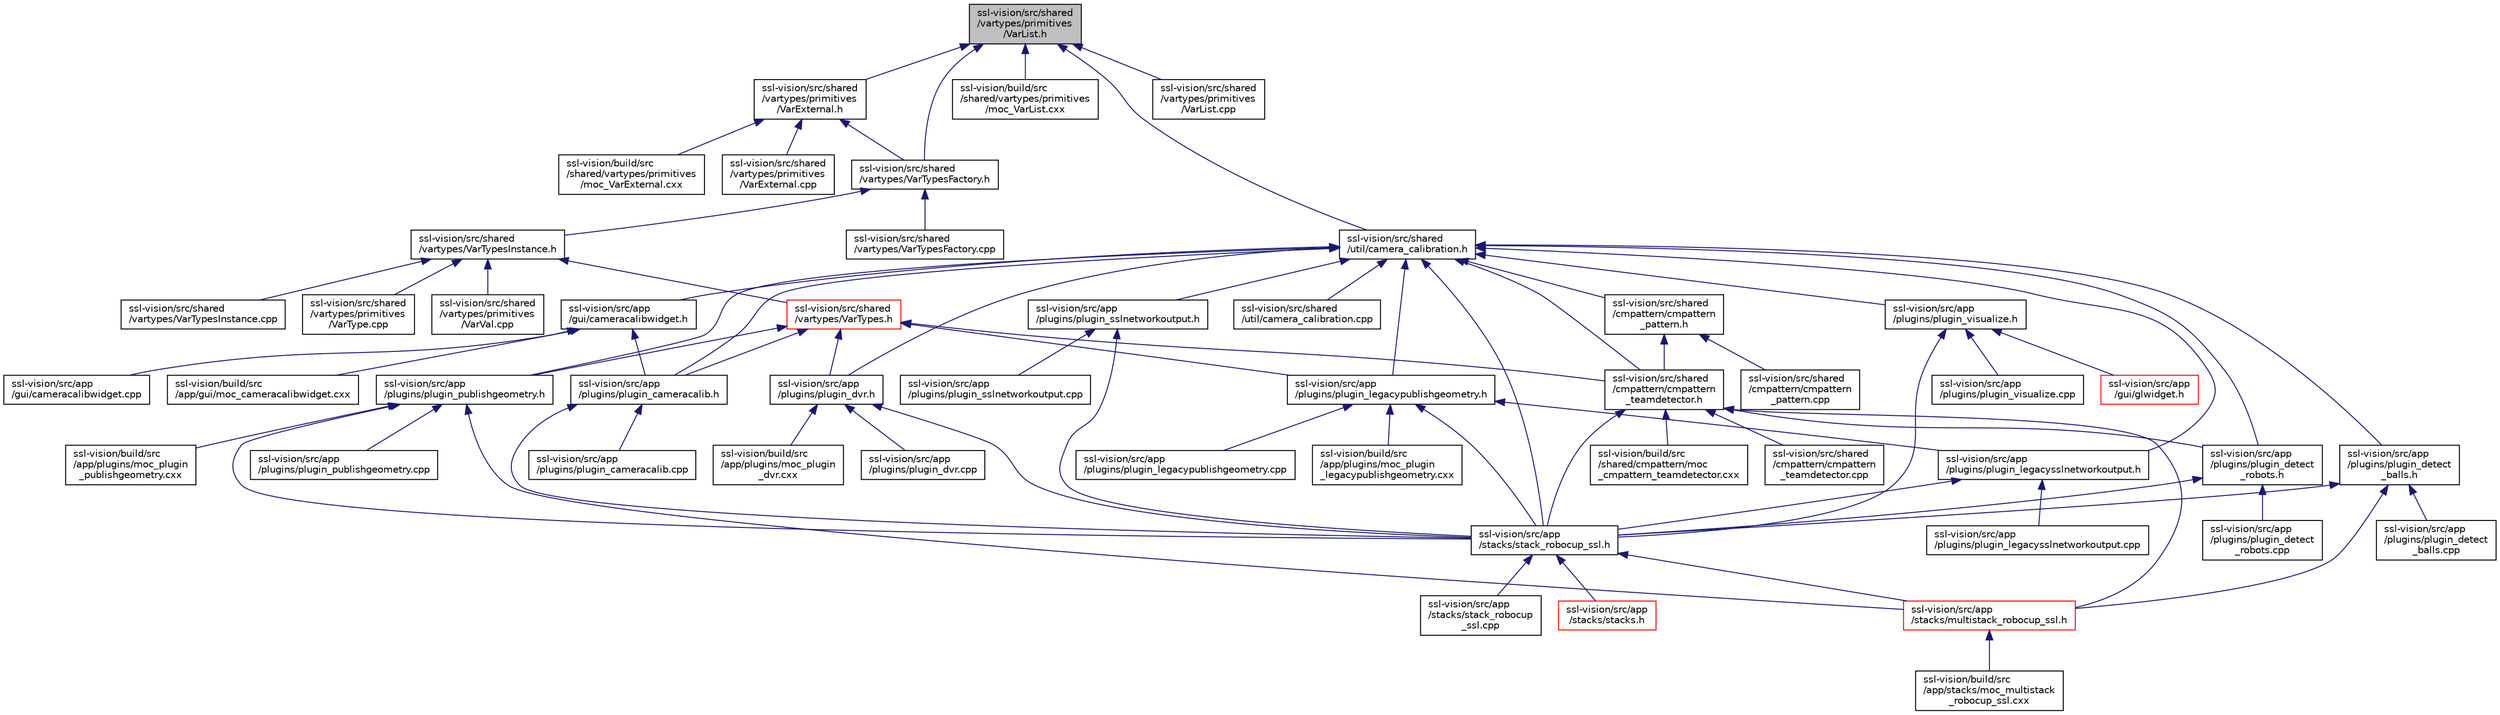 digraph "ssl-vision/src/shared/vartypes/primitives/VarList.h"
{
 // INTERACTIVE_SVG=YES
  edge [fontname="Helvetica",fontsize="10",labelfontname="Helvetica",labelfontsize="10"];
  node [fontname="Helvetica",fontsize="10",shape=record];
  Node1 [label="ssl-vision/src/shared\l/vartypes/primitives\l/VarList.h",height=0.2,width=0.4,color="black", fillcolor="grey75", style="filled", fontcolor="black"];
  Node1 -> Node2 [dir="back",color="midnightblue",fontsize="10",style="solid",fontname="Helvetica"];
  Node2 [label="ssl-vision/src/shared\l/vartypes/primitives\l/VarExternal.h",height=0.2,width=0.4,color="black", fillcolor="white", style="filled",URL="$d3/d58/_var_external_8h.html",tooltip="C++ Interface: VarExternal. "];
  Node2 -> Node3 [dir="back",color="midnightblue",fontsize="10",style="solid",fontname="Helvetica"];
  Node3 [label="ssl-vision/build/src\l/shared/vartypes/primitives\l/moc_VarExternal.cxx",height=0.2,width=0.4,color="black", fillcolor="white", style="filled",URL="$dd/dd5/moc___var_external_8cxx.html"];
  Node2 -> Node4 [dir="back",color="midnightblue",fontsize="10",style="solid",fontname="Helvetica"];
  Node4 [label="ssl-vision/src/shared\l/vartypes/primitives\l/VarExternal.cpp",height=0.2,width=0.4,color="black", fillcolor="white", style="filled",URL="$df/de2/_var_external_8cpp.html",tooltip="C++ Implementation: VarExternal. "];
  Node2 -> Node5 [dir="back",color="midnightblue",fontsize="10",style="solid",fontname="Helvetica"];
  Node5 [label="ssl-vision/src/shared\l/vartypes/VarTypesFactory.h",height=0.2,width=0.4,color="black", fillcolor="white", style="filled",URL="$d2/d10/_var_types_factory_8h.html"];
  Node5 -> Node6 [dir="back",color="midnightblue",fontsize="10",style="solid",fontname="Helvetica"];
  Node6 [label="ssl-vision/src/shared\l/vartypes/VarTypesInstance.h",height=0.2,width=0.4,color="black", fillcolor="white", style="filled",URL="$df/de3/_var_types_instance_8h.html"];
  Node6 -> Node7 [dir="back",color="midnightblue",fontsize="10",style="solid",fontname="Helvetica"];
  Node7 [label="ssl-vision/src/shared\l/vartypes/primitives\l/VarType.cpp",height=0.2,width=0.4,color="black", fillcolor="white", style="filled",URL="$dc/d36/_var_type_8cpp.html",tooltip="C++ Implementation: VarType. "];
  Node6 -> Node8 [dir="back",color="midnightblue",fontsize="10",style="solid",fontname="Helvetica"];
  Node8 [label="ssl-vision/src/shared\l/vartypes/primitives\l/VarVal.cpp",height=0.2,width=0.4,color="black", fillcolor="white", style="filled",URL="$d7/d8b/_var_val_8cpp.html"];
  Node6 -> Node9 [dir="back",color="midnightblue",fontsize="10",style="solid",fontname="Helvetica"];
  Node9 [label="ssl-vision/src/shared\l/vartypes/VarTypes.h",height=0.2,width=0.4,color="red", fillcolor="white", style="filled",URL="$d1/d9a/_var_types_8h.html",tooltip="The main header for the VarTypes system. "];
  Node9 -> Node10 [dir="back",color="midnightblue",fontsize="10",style="solid",fontname="Helvetica"];
  Node10 [label="ssl-vision/src/app\l/plugins/plugin_dvr.h",height=0.2,width=0.4,color="black", fillcolor="white", style="filled",URL="$d1/df0/plugin__dvr_8h.html",tooltip="C++ Interface: plugin_dvr. "];
  Node10 -> Node11 [dir="back",color="midnightblue",fontsize="10",style="solid",fontname="Helvetica"];
  Node11 [label="ssl-vision/build/src\l/app/plugins/moc_plugin\l_dvr.cxx",height=0.2,width=0.4,color="black", fillcolor="white", style="filled",URL="$d3/dfa/moc__plugin__dvr_8cxx.html"];
  Node10 -> Node12 [dir="back",color="midnightblue",fontsize="10",style="solid",fontname="Helvetica"];
  Node12 [label="ssl-vision/src/app\l/stacks/stack_robocup_ssl.h",height=0.2,width=0.4,color="black", fillcolor="white", style="filled",URL="$d1/d92/stack__robocup__ssl_8h.html",tooltip="C++ Interface: stack_robocup_ssl. "];
  Node12 -> Node13 [dir="back",color="midnightblue",fontsize="10",style="solid",fontname="Helvetica"];
  Node13 [label="ssl-vision/src/app\l/stacks/multistack_robocup_ssl.h",height=0.2,width=0.4,color="red", fillcolor="white", style="filled",URL="$db/dc2/multistack__robocup__ssl_8h.html",tooltip="C++ Interface: multistack_robocup_ssl. "];
  Node13 -> Node14 [dir="back",color="midnightblue",fontsize="10",style="solid",fontname="Helvetica"];
  Node14 [label="ssl-vision/build/src\l/app/stacks/moc_multistack\l_robocup_ssl.cxx",height=0.2,width=0.4,color="black", fillcolor="white", style="filled",URL="$dc/de2/moc__multistack__robocup__ssl_8cxx.html"];
  Node12 -> Node15 [dir="back",color="midnightblue",fontsize="10",style="solid",fontname="Helvetica"];
  Node15 [label="ssl-vision/src/app\l/stacks/stacks.h",height=0.2,width=0.4,color="red", fillcolor="white", style="filled",URL="$dc/d3f/stacks_8h.html",tooltip="A collection of single-camera vision stacks. "];
  Node12 -> Node16 [dir="back",color="midnightblue",fontsize="10",style="solid",fontname="Helvetica"];
  Node16 [label="ssl-vision/src/app\l/stacks/stack_robocup\l_ssl.cpp",height=0.2,width=0.4,color="black", fillcolor="white", style="filled",URL="$dd/d8b/stack__robocup__ssl_8cpp.html",tooltip="C++ Implementation: stack_robocup_ssl. "];
  Node10 -> Node17 [dir="back",color="midnightblue",fontsize="10",style="solid",fontname="Helvetica"];
  Node17 [label="ssl-vision/src/app\l/plugins/plugin_dvr.cpp",height=0.2,width=0.4,color="black", fillcolor="white", style="filled",URL="$d5/d9e/plugin__dvr_8cpp.html",tooltip="C++ Implementation: plugin_dvr. "];
  Node9 -> Node18 [dir="back",color="midnightblue",fontsize="10",style="solid",fontname="Helvetica"];
  Node18 [label="ssl-vision/src/app\l/plugins/plugin_legacypublishgeometry.h",height=0.2,width=0.4,color="black", fillcolor="white", style="filled",URL="$d7/db2/plugin__legacypublishgeometry_8h.html",tooltip="C++ Interface: plugin_legacypublishgeometry. "];
  Node18 -> Node19 [dir="back",color="midnightblue",fontsize="10",style="solid",fontname="Helvetica"];
  Node19 [label="ssl-vision/build/src\l/app/plugins/moc_plugin\l_legacypublishgeometry.cxx",height=0.2,width=0.4,color="black", fillcolor="white", style="filled",URL="$d1/de1/moc__plugin__legacypublishgeometry_8cxx.html"];
  Node18 -> Node12 [dir="back",color="midnightblue",fontsize="10",style="solid",fontname="Helvetica"];
  Node18 -> Node20 [dir="back",color="midnightblue",fontsize="10",style="solid",fontname="Helvetica"];
  Node20 [label="ssl-vision/src/app\l/plugins/plugin_legacypublishgeometry.cpp",height=0.2,width=0.4,color="black", fillcolor="white", style="filled",URL="$d8/d71/plugin__legacypublishgeometry_8cpp.html",tooltip="C++ Implementation: plugin_legacypublishgeometry. "];
  Node18 -> Node21 [dir="back",color="midnightblue",fontsize="10",style="solid",fontname="Helvetica"];
  Node21 [label="ssl-vision/src/app\l/plugins/plugin_legacysslnetworkoutput.h",height=0.2,width=0.4,color="black", fillcolor="white", style="filled",URL="$d9/db9/plugin__legacysslnetworkoutput_8h.html",tooltip="C++ Interface: plugin_legacysslnetworkoutput. "];
  Node21 -> Node12 [dir="back",color="midnightblue",fontsize="10",style="solid",fontname="Helvetica"];
  Node21 -> Node22 [dir="back",color="midnightblue",fontsize="10",style="solid",fontname="Helvetica"];
  Node22 [label="ssl-vision/src/app\l/plugins/plugin_legacysslnetworkoutput.cpp",height=0.2,width=0.4,color="black", fillcolor="white", style="filled",URL="$d2/dc6/plugin__legacysslnetworkoutput_8cpp.html",tooltip="C++ Implementation: plugin_legacysslnetworkoutput. "];
  Node9 -> Node23 [dir="back",color="midnightblue",fontsize="10",style="solid",fontname="Helvetica"];
  Node23 [label="ssl-vision/src/app\l/plugins/plugin_publishgeometry.h",height=0.2,width=0.4,color="black", fillcolor="white", style="filled",URL="$d8/d45/plugin__publishgeometry_8h.html",tooltip="C++ Interface: plugin_publishgeometry. "];
  Node23 -> Node24 [dir="back",color="midnightblue",fontsize="10",style="solid",fontname="Helvetica"];
  Node24 [label="ssl-vision/build/src\l/app/plugins/moc_plugin\l_publishgeometry.cxx",height=0.2,width=0.4,color="black", fillcolor="white", style="filled",URL="$df/d81/moc__plugin__publishgeometry_8cxx.html"];
  Node23 -> Node12 [dir="back",color="midnightblue",fontsize="10",style="solid",fontname="Helvetica"];
  Node23 -> Node13 [dir="back",color="midnightblue",fontsize="10",style="solid",fontname="Helvetica"];
  Node23 -> Node25 [dir="back",color="midnightblue",fontsize="10",style="solid",fontname="Helvetica"];
  Node25 [label="ssl-vision/src/app\l/plugins/plugin_publishgeometry.cpp",height=0.2,width=0.4,color="black", fillcolor="white", style="filled",URL="$da/dcc/plugin__publishgeometry_8cpp.html",tooltip="C++ Implementation: plugin_publishgeometry. "];
  Node9 -> Node26 [dir="back",color="midnightblue",fontsize="10",style="solid",fontname="Helvetica"];
  Node26 [label="ssl-vision/src/shared\l/cmpattern/cmpattern\l_teamdetector.h",height=0.2,width=0.4,color="black", fillcolor="white", style="filled",URL="$dc/d90/cmpattern__teamdetector_8h.html",tooltip="C++ Interface: teamdetector. "];
  Node26 -> Node12 [dir="back",color="midnightblue",fontsize="10",style="solid",fontname="Helvetica"];
  Node26 -> Node13 [dir="back",color="midnightblue",fontsize="10",style="solid",fontname="Helvetica"];
  Node26 -> Node27 [dir="back",color="midnightblue",fontsize="10",style="solid",fontname="Helvetica"];
  Node27 [label="ssl-vision/build/src\l/shared/cmpattern/moc\l_cmpattern_teamdetector.cxx",height=0.2,width=0.4,color="black", fillcolor="white", style="filled",URL="$dd/dc8/moc__cmpattern__teamdetector_8cxx.html"];
  Node26 -> Node28 [dir="back",color="midnightblue",fontsize="10",style="solid",fontname="Helvetica"];
  Node28 [label="ssl-vision/src/app\l/plugins/plugin_detect\l_robots.h",height=0.2,width=0.4,color="black", fillcolor="white", style="filled",URL="$d6/d37/plugin__detect__robots_8h.html",tooltip="C++ Interface: plugin_detect_robots. "];
  Node28 -> Node12 [dir="back",color="midnightblue",fontsize="10",style="solid",fontname="Helvetica"];
  Node28 -> Node29 [dir="back",color="midnightblue",fontsize="10",style="solid",fontname="Helvetica"];
  Node29 [label="ssl-vision/src/app\l/plugins/plugin_detect\l_robots.cpp",height=0.2,width=0.4,color="black", fillcolor="white", style="filled",URL="$dc/d1c/plugin__detect__robots_8cpp.html",tooltip="C++ Implementation: plugin_detect_robots. "];
  Node26 -> Node30 [dir="back",color="midnightblue",fontsize="10",style="solid",fontname="Helvetica"];
  Node30 [label="ssl-vision/src/shared\l/cmpattern/cmpattern\l_teamdetector.cpp",height=0.2,width=0.4,color="black", fillcolor="white", style="filled",URL="$db/d5a/cmpattern__teamdetector_8cpp.html",tooltip="C++ Implementation: teamdetector. "];
  Node9 -> Node31 [dir="back",color="midnightblue",fontsize="10",style="solid",fontname="Helvetica"];
  Node31 [label="ssl-vision/src/app\l/plugins/plugin_cameracalib.h",height=0.2,width=0.4,color="black", fillcolor="white", style="filled",URL="$da/d18/plugin__cameracalib_8h.html",tooltip="C++ Interface: plugin_cameracalib. "];
  Node31 -> Node12 [dir="back",color="midnightblue",fontsize="10",style="solid",fontname="Helvetica"];
  Node31 -> Node32 [dir="back",color="midnightblue",fontsize="10",style="solid",fontname="Helvetica"];
  Node32 [label="ssl-vision/src/app\l/plugins/plugin_cameracalib.cpp",height=0.2,width=0.4,color="black", fillcolor="white", style="filled",URL="$dd/d74/plugin__cameracalib_8cpp.html",tooltip="C++ Implementation: plugin_cameracalib. "];
  Node6 -> Node33 [dir="back",color="midnightblue",fontsize="10",style="solid",fontname="Helvetica"];
  Node33 [label="ssl-vision/src/shared\l/vartypes/VarTypesInstance.cpp",height=0.2,width=0.4,color="black", fillcolor="white", style="filled",URL="$df/dc2/_var_types_instance_8cpp.html"];
  Node5 -> Node34 [dir="back",color="midnightblue",fontsize="10",style="solid",fontname="Helvetica"];
  Node34 [label="ssl-vision/src/shared\l/vartypes/VarTypesFactory.cpp",height=0.2,width=0.4,color="black", fillcolor="white", style="filled",URL="$d9/d13/_var_types_factory_8cpp.html"];
  Node1 -> Node35 [dir="back",color="midnightblue",fontsize="10",style="solid",fontname="Helvetica"];
  Node35 [label="ssl-vision/build/src\l/shared/vartypes/primitives\l/moc_VarList.cxx",height=0.2,width=0.4,color="black", fillcolor="white", style="filled",URL="$d1/d21/moc___var_list_8cxx.html"];
  Node1 -> Node36 [dir="back",color="midnightblue",fontsize="10",style="solid",fontname="Helvetica"];
  Node36 [label="ssl-vision/src/shared\l/util/camera_calibration.h",height=0.2,width=0.4,color="black", fillcolor="white", style="filled",URL="$d1/d2a/camera__calibration_8h.html",tooltip="Datatypes for camera parameters, functions for perspective transformations. "];
  Node36 -> Node37 [dir="back",color="midnightblue",fontsize="10",style="solid",fontname="Helvetica"];
  Node37 [label="ssl-vision/src/app\l/gui/cameracalibwidget.h",height=0.2,width=0.4,color="black", fillcolor="white", style="filled",URL="$dc/d19/cameracalibwidget_8h.html",tooltip="C++ Interface: CameraCalibrationWidget. "];
  Node37 -> Node38 [dir="back",color="midnightblue",fontsize="10",style="solid",fontname="Helvetica"];
  Node38 [label="ssl-vision/build/src\l/app/gui/moc_cameracalibwidget.cxx",height=0.2,width=0.4,color="black", fillcolor="white", style="filled",URL="$d8/dd3/moc__cameracalibwidget_8cxx.html"];
  Node37 -> Node39 [dir="back",color="midnightblue",fontsize="10",style="solid",fontname="Helvetica"];
  Node39 [label="ssl-vision/src/app\l/gui/cameracalibwidget.cpp",height=0.2,width=0.4,color="black", fillcolor="white", style="filled",URL="$da/df7/cameracalibwidget_8cpp.html"];
  Node37 -> Node31 [dir="back",color="midnightblue",fontsize="10",style="solid",fontname="Helvetica"];
  Node36 -> Node10 [dir="back",color="midnightblue",fontsize="10",style="solid",fontname="Helvetica"];
  Node36 -> Node18 [dir="back",color="midnightblue",fontsize="10",style="solid",fontname="Helvetica"];
  Node36 -> Node23 [dir="back",color="midnightblue",fontsize="10",style="solid",fontname="Helvetica"];
  Node36 -> Node12 [dir="back",color="midnightblue",fontsize="10",style="solid",fontname="Helvetica"];
  Node36 -> Node40 [dir="back",color="midnightblue",fontsize="10",style="solid",fontname="Helvetica"];
  Node40 [label="ssl-vision/src/shared\l/cmpattern/cmpattern\l_pattern.h",height=0.2,width=0.4,color="black", fillcolor="white", style="filled",URL="$de/dec/cmpattern__pattern_8h.html",tooltip="C++ Interface: pattern. "];
  Node40 -> Node26 [dir="back",color="midnightblue",fontsize="10",style="solid",fontname="Helvetica"];
  Node40 -> Node41 [dir="back",color="midnightblue",fontsize="10",style="solid",fontname="Helvetica"];
  Node41 [label="ssl-vision/src/shared\l/cmpattern/cmpattern\l_pattern.cpp",height=0.2,width=0.4,color="black", fillcolor="white", style="filled",URL="$d4/d5b/cmpattern__pattern_8cpp.html",tooltip="C++ Implementation: pattern. "];
  Node36 -> Node26 [dir="back",color="midnightblue",fontsize="10",style="solid",fontname="Helvetica"];
  Node36 -> Node31 [dir="back",color="midnightblue",fontsize="10",style="solid",fontname="Helvetica"];
  Node36 -> Node42 [dir="back",color="midnightblue",fontsize="10",style="solid",fontname="Helvetica"];
  Node42 [label="ssl-vision/src/app\l/plugins/plugin_detect\l_balls.h",height=0.2,width=0.4,color="black", fillcolor="white", style="filled",URL="$d6/d39/plugin__detect__balls_8h.html",tooltip="C++ Interface: plugin_detect_balls. "];
  Node42 -> Node12 [dir="back",color="midnightblue",fontsize="10",style="solid",fontname="Helvetica"];
  Node42 -> Node13 [dir="back",color="midnightblue",fontsize="10",style="solid",fontname="Helvetica"];
  Node42 -> Node43 [dir="back",color="midnightblue",fontsize="10",style="solid",fontname="Helvetica"];
  Node43 [label="ssl-vision/src/app\l/plugins/plugin_detect\l_balls.cpp",height=0.2,width=0.4,color="black", fillcolor="white", style="filled",URL="$df/df8/plugin__detect__balls_8cpp.html",tooltip="C++ Implementation: plugin_detect_balls. "];
  Node36 -> Node28 [dir="back",color="midnightblue",fontsize="10",style="solid",fontname="Helvetica"];
  Node36 -> Node21 [dir="back",color="midnightblue",fontsize="10",style="solid",fontname="Helvetica"];
  Node36 -> Node44 [dir="back",color="midnightblue",fontsize="10",style="solid",fontname="Helvetica"];
  Node44 [label="ssl-vision/src/app\l/plugins/plugin_sslnetworkoutput.h",height=0.2,width=0.4,color="black", fillcolor="white", style="filled",URL="$de/d28/plugin__sslnetworkoutput_8h.html",tooltip="C++ Interface: plugin_sslnetworkoutput. "];
  Node44 -> Node12 [dir="back",color="midnightblue",fontsize="10",style="solid",fontname="Helvetica"];
  Node44 -> Node45 [dir="back",color="midnightblue",fontsize="10",style="solid",fontname="Helvetica"];
  Node45 [label="ssl-vision/src/app\l/plugins/plugin_sslnetworkoutput.cpp",height=0.2,width=0.4,color="black", fillcolor="white", style="filled",URL="$d5/d27/plugin__sslnetworkoutput_8cpp.html",tooltip="C++ Implementation: plugin_sslnetworkoutput. "];
  Node36 -> Node46 [dir="back",color="midnightblue",fontsize="10",style="solid",fontname="Helvetica"];
  Node46 [label="ssl-vision/src/app\l/plugins/plugin_visualize.h",height=0.2,width=0.4,color="black", fillcolor="white", style="filled",URL="$d6/dde/plugin__visualize_8h.html",tooltip="C++ Interface: plugin_visualize. "];
  Node46 -> Node47 [dir="back",color="midnightblue",fontsize="10",style="solid",fontname="Helvetica"];
  Node47 [label="ssl-vision/src/app\l/gui/glwidget.h",height=0.2,width=0.4,color="red", fillcolor="white", style="filled",URL="$d8/d94/ssl-vision_2src_2app_2gui_2glwidget_8h.html"];
  Node46 -> Node12 [dir="back",color="midnightblue",fontsize="10",style="solid",fontname="Helvetica"];
  Node46 -> Node48 [dir="back",color="midnightblue",fontsize="10",style="solid",fontname="Helvetica"];
  Node48 [label="ssl-vision/src/app\l/plugins/plugin_visualize.cpp",height=0.2,width=0.4,color="black", fillcolor="white", style="filled",URL="$d5/d52/plugin__visualize_8cpp.html",tooltip="C++ Implementation: plugin_visualize. "];
  Node36 -> Node49 [dir="back",color="midnightblue",fontsize="10",style="solid",fontname="Helvetica"];
  Node49 [label="ssl-vision/src/shared\l/util/camera_calibration.cpp",height=0.2,width=0.4,color="black", fillcolor="white", style="filled",URL="$da/d13/camera__calibration_8cpp.html"];
  Node1 -> Node50 [dir="back",color="midnightblue",fontsize="10",style="solid",fontname="Helvetica"];
  Node50 [label="ssl-vision/src/shared\l/vartypes/primitives\l/VarList.cpp",height=0.2,width=0.4,color="black", fillcolor="white", style="filled",URL="$de/def/_var_list_8cpp.html",tooltip="C++ Implementation: VarList. "];
  Node1 -> Node5 [dir="back",color="midnightblue",fontsize="10",style="solid",fontname="Helvetica"];
}
